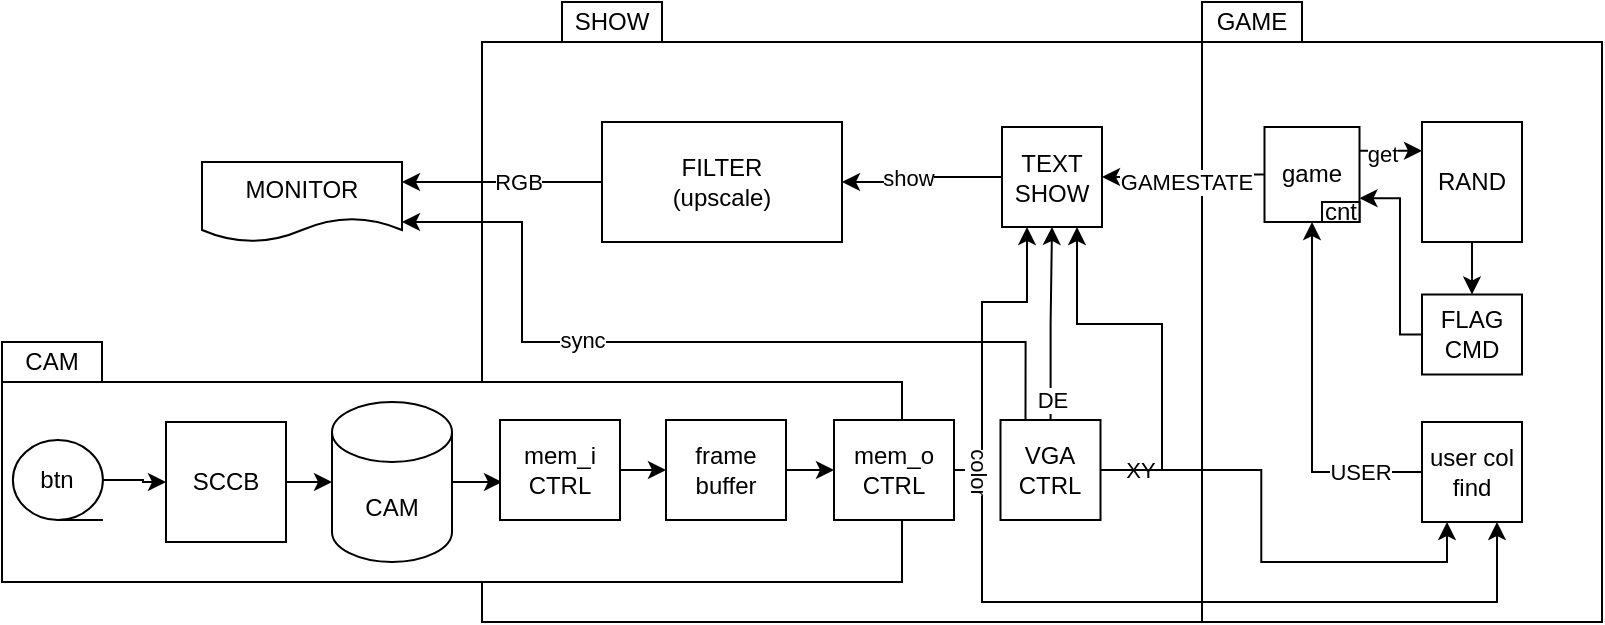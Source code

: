 <mxfile version="26.0.16" pages="4">
  <diagram name="Project design" id="kElGSkMAbv3EU4sqKfQY">
    <mxGraphModel dx="546" dy="814" grid="1" gridSize="10" guides="1" tooltips="1" connect="1" arrows="1" fold="1" page="1" pageScale="1" pageWidth="1169" pageHeight="827" math="0" shadow="0">
      <root>
        <mxCell id="0" />
        <mxCell id="1" parent="0" />
        <mxCell id="KnCSfzyHLcKwRSGV5Z2i-4" value="" style="rounded=0;whiteSpace=wrap;html=1;" parent="1" vertex="1">
          <mxGeometry x="320" y="190" width="360" height="290" as="geometry" />
        </mxCell>
        <mxCell id="4YWPGZYzfikYWuKdy2oT-1" value="" style="rounded=0;whiteSpace=wrap;html=1;" parent="1" vertex="1">
          <mxGeometry x="680" y="190" width="200" height="290" as="geometry" />
        </mxCell>
        <mxCell id="4YWPGZYzfikYWuKdy2oT-10" value="MONITOR" style="shape=document;whiteSpace=wrap;html=1;boundedLbl=1;" parent="1" vertex="1">
          <mxGeometry x="180" y="250" width="100" height="40" as="geometry" />
        </mxCell>
        <mxCell id="4YWPGZYzfikYWuKdy2oT-14" style="edgeStyle=orthogonalEdgeStyle;rounded=0;orthogonalLoop=1;jettySize=auto;html=1;exitX=0.5;exitY=1;exitDx=0;exitDy=0;" parent="1" edge="1">
          <mxGeometry relative="1" as="geometry">
            <mxPoint x="570.45" y="310" as="sourcePoint" />
            <mxPoint x="570.45" y="310" as="targetPoint" />
          </mxGeometry>
        </mxCell>
        <mxCell id="4YWPGZYzfikYWuKdy2oT-35" value="" style="edgeStyle=orthogonalEdgeStyle;rounded=0;orthogonalLoop=1;jettySize=auto;html=1;entryX=1;entryY=0.25;entryDx=0;entryDy=0;" parent="1" source="G2Q2ZaVH8uB0qnJ5T0fh-53" target="4YWPGZYzfikYWuKdy2oT-10" edge="1">
          <mxGeometry relative="1" as="geometry" />
        </mxCell>
        <mxCell id="up6RSIX6B1jl-hFEgIoH-17" value="RGB" style="edgeLabel;html=1;align=center;verticalAlign=middle;resizable=0;points=[];" parent="4YWPGZYzfikYWuKdy2oT-35" vertex="1" connectable="0">
          <mxGeometry x="-0.164" relative="1" as="geometry">
            <mxPoint as="offset" />
          </mxGeometry>
        </mxCell>
        <mxCell id="G2Q2ZaVH8uB0qnJ5T0fh-64" style="edgeStyle=orthogonalEdgeStyle;rounded=0;orthogonalLoop=1;jettySize=auto;html=1;entryX=0.25;entryY=1;entryDx=0;entryDy=0;" parent="1" source="4YWPGZYzfikYWuKdy2oT-30" target="G2Q2ZaVH8uB0qnJ5T0fh-13" edge="1">
          <mxGeometry relative="1" as="geometry" />
        </mxCell>
        <mxCell id="G2Q2ZaVH8uB0qnJ5T0fh-65" value="XY" style="edgeLabel;html=1;align=center;verticalAlign=middle;resizable=0;points=[];" parent="G2Q2ZaVH8uB0qnJ5T0fh-64" vertex="1" connectable="0">
          <mxGeometry x="-0.884" relative="1" as="geometry">
            <mxPoint x="5" as="offset" />
          </mxGeometry>
        </mxCell>
        <mxCell id="G2Q2ZaVH8uB0qnJ5T0fh-66" style="edgeStyle=orthogonalEdgeStyle;rounded=0;orthogonalLoop=1;jettySize=auto;html=1;entryX=0.5;entryY=1;entryDx=0;entryDy=0;" parent="1" source="4YWPGZYzfikYWuKdy2oT-30" target="G2Q2ZaVH8uB0qnJ5T0fh-40" edge="1">
          <mxGeometry relative="1" as="geometry" />
        </mxCell>
        <mxCell id="G2Q2ZaVH8uB0qnJ5T0fh-67" value="DE" style="edgeLabel;html=1;align=center;verticalAlign=middle;resizable=0;points=[];" parent="G2Q2ZaVH8uB0qnJ5T0fh-66" vertex="1" connectable="0">
          <mxGeometry x="-0.377" relative="1" as="geometry">
            <mxPoint y="20" as="offset" />
          </mxGeometry>
        </mxCell>
        <mxCell id="G2Q2ZaVH8uB0qnJ5T0fh-87" style="edgeStyle=orthogonalEdgeStyle;rounded=0;orthogonalLoop=1;jettySize=auto;html=1;entryX=0.75;entryY=1;entryDx=0;entryDy=0;" parent="1" source="4YWPGZYzfikYWuKdy2oT-30" target="G2Q2ZaVH8uB0qnJ5T0fh-40" edge="1">
          <mxGeometry relative="1" as="geometry">
            <Array as="points">
              <mxPoint x="660" y="404" />
              <mxPoint x="660" y="331" />
              <mxPoint x="618" y="331" />
            </Array>
          </mxGeometry>
        </mxCell>
        <mxCell id="up6RSIX6B1jl-hFEgIoH-15" style="edgeStyle=orthogonalEdgeStyle;rounded=0;orthogonalLoop=1;jettySize=auto;html=1;exitX=0.25;exitY=0;exitDx=0;exitDy=0;entryX=1;entryY=0.75;entryDx=0;entryDy=0;" parent="1" source="4YWPGZYzfikYWuKdy2oT-30" target="4YWPGZYzfikYWuKdy2oT-10" edge="1">
          <mxGeometry relative="1" as="geometry">
            <Array as="points">
              <mxPoint x="592" y="340" />
              <mxPoint x="340" y="340" />
              <mxPoint x="340" y="280" />
            </Array>
          </mxGeometry>
        </mxCell>
        <mxCell id="up6RSIX6B1jl-hFEgIoH-16" value="sync" style="edgeLabel;html=1;align=center;verticalAlign=middle;resizable=0;points=[];" parent="up6RSIX6B1jl-hFEgIoH-15" vertex="1" connectable="0">
          <mxGeometry x="0.415" y="-1" relative="1" as="geometry">
            <mxPoint x="29" as="offset" />
          </mxGeometry>
        </mxCell>
        <mxCell id="4YWPGZYzfikYWuKdy2oT-30" value="VGA&lt;div&gt;CTRL&lt;/div&gt;" style="whiteSpace=wrap;html=1;aspect=fixed;" parent="1" vertex="1">
          <mxGeometry x="579.25" y="379" width="50" height="50" as="geometry" />
        </mxCell>
        <mxCell id="G2Q2ZaVH8uB0qnJ5T0fh-36" style="edgeStyle=orthogonalEdgeStyle;rounded=0;orthogonalLoop=1;jettySize=auto;html=1;entryX=0.5;entryY=1;entryDx=0;entryDy=0;" parent="1" source="G2Q2ZaVH8uB0qnJ5T0fh-13" target="G2Q2ZaVH8uB0qnJ5T0fh-35" edge="1">
          <mxGeometry relative="1" as="geometry" />
        </mxCell>
        <mxCell id="G2Q2ZaVH8uB0qnJ5T0fh-46" value="USER" style="edgeLabel;html=1;align=center;verticalAlign=middle;resizable=0;points=[];" parent="G2Q2ZaVH8uB0qnJ5T0fh-36" vertex="1" connectable="0">
          <mxGeometry x="-0.347" y="-3" relative="1" as="geometry">
            <mxPoint x="21" y="4" as="offset" />
          </mxGeometry>
        </mxCell>
        <mxCell id="G2Q2ZaVH8uB0qnJ5T0fh-13" value="user col&lt;div&gt;find&lt;/div&gt;" style="whiteSpace=wrap;html=1;aspect=fixed;" parent="1" vertex="1">
          <mxGeometry x="790" y="380" width="50" height="50" as="geometry" />
        </mxCell>
        <mxCell id="G2Q2ZaVH8uB0qnJ5T0fh-31" value="" style="edgeStyle=orthogonalEdgeStyle;rounded=0;orthogonalLoop=1;jettySize=auto;html=1;" parent="1" source="4YWPGZYzfikYWuKdy2oT-3" target="G2Q2ZaVH8uB0qnJ5T0fh-30" edge="1">
          <mxGeometry relative="1" as="geometry" />
        </mxCell>
        <mxCell id="4YWPGZYzfikYWuKdy2oT-3" value="RAND" style="rounded=0;whiteSpace=wrap;html=1;" parent="1" vertex="1">
          <mxGeometry x="790" y="230" width="50" height="60" as="geometry" />
        </mxCell>
        <mxCell id="G2Q2ZaVH8uB0qnJ5T0fh-42" style="edgeStyle=orthogonalEdgeStyle;rounded=0;orthogonalLoop=1;jettySize=auto;html=1;entryX=1;entryY=0.75;entryDx=0;entryDy=0;" parent="1" source="G2Q2ZaVH8uB0qnJ5T0fh-30" target="G2Q2ZaVH8uB0qnJ5T0fh-35" edge="1">
          <mxGeometry relative="1" as="geometry">
            <Array as="points">
              <mxPoint x="779" y="336" />
              <mxPoint x="779" y="268" />
            </Array>
          </mxGeometry>
        </mxCell>
        <mxCell id="G2Q2ZaVH8uB0qnJ5T0fh-30" value="FLAG&lt;br&gt;CMD" style="rounded=0;whiteSpace=wrap;html=1;" parent="1" vertex="1">
          <mxGeometry x="790" y="316.25" width="50" height="40" as="geometry" />
        </mxCell>
        <mxCell id="G2Q2ZaVH8uB0qnJ5T0fh-43" value="" style="edgeStyle=orthogonalEdgeStyle;rounded=0;orthogonalLoop=1;jettySize=auto;html=1;entryX=1;entryY=0.5;entryDx=0;entryDy=0;" parent="1" source="G2Q2ZaVH8uB0qnJ5T0fh-35" target="G2Q2ZaVH8uB0qnJ5T0fh-40" edge="1">
          <mxGeometry relative="1" as="geometry" />
        </mxCell>
        <mxCell id="G2Q2ZaVH8uB0qnJ5T0fh-44" value="GAMESTATE" style="edgeLabel;html=1;align=center;verticalAlign=middle;resizable=0;points=[];" parent="G2Q2ZaVH8uB0qnJ5T0fh-43" vertex="1" connectable="0">
          <mxGeometry x="-0.045" y="1" relative="1" as="geometry">
            <mxPoint y="2" as="offset" />
          </mxGeometry>
        </mxCell>
        <mxCell id="G2Q2ZaVH8uB0qnJ5T0fh-71" style="edgeStyle=orthogonalEdgeStyle;rounded=0;orthogonalLoop=1;jettySize=auto;html=1;entryX=1;entryY=0.5;entryDx=0;entryDy=0;" parent="1" source="G2Q2ZaVH8uB0qnJ5T0fh-40" target="G2Q2ZaVH8uB0qnJ5T0fh-53" edge="1">
          <mxGeometry relative="1" as="geometry">
            <mxPoint x="530" y="260" as="targetPoint" />
          </mxGeometry>
        </mxCell>
        <mxCell id="G2Q2ZaVH8uB0qnJ5T0fh-72" value="show" style="edgeLabel;html=1;align=center;verticalAlign=middle;resizable=0;points=[];" parent="G2Q2ZaVH8uB0qnJ5T0fh-71" vertex="1" connectable="0">
          <mxGeometry x="-0.632" y="1" relative="1" as="geometry">
            <mxPoint x="-32" y="-1" as="offset" />
          </mxGeometry>
        </mxCell>
        <mxCell id="G2Q2ZaVH8uB0qnJ5T0fh-40" value="TEXT&lt;br&gt;SHOW" style="whiteSpace=wrap;html=1;aspect=fixed;" parent="1" vertex="1">
          <mxGeometry x="580" y="232.5" width="50" height="50" as="geometry" />
        </mxCell>
        <mxCell id="G2Q2ZaVH8uB0qnJ5T0fh-53" value="FILTER&lt;div&gt;(upscale)&lt;/div&gt;" style="rounded=0;whiteSpace=wrap;html=1;" parent="1" vertex="1">
          <mxGeometry x="380" y="230" width="120" height="60" as="geometry" />
        </mxCell>
        <mxCell id="G2Q2ZaVH8uB0qnJ5T0fh-75" style="edgeStyle=orthogonalEdgeStyle;rounded=0;orthogonalLoop=1;jettySize=auto;html=1;exitX=1;exitY=0.25;exitDx=0;exitDy=0;entryX=0;entryY=0.25;entryDx=0;entryDy=0;" parent="1" source="G2Q2ZaVH8uB0qnJ5T0fh-35" target="4YWPGZYzfikYWuKdy2oT-3" edge="1">
          <mxGeometry relative="1" as="geometry" />
        </mxCell>
        <mxCell id="G2Q2ZaVH8uB0qnJ5T0fh-76" value="get" style="edgeLabel;html=1;align=center;verticalAlign=middle;resizable=0;points=[];" parent="G2Q2ZaVH8uB0qnJ5T0fh-75" vertex="1" connectable="0">
          <mxGeometry x="-0.449" y="-1" relative="1" as="geometry">
            <mxPoint x="2" as="offset" />
          </mxGeometry>
        </mxCell>
        <mxCell id="G2Q2ZaVH8uB0qnJ5T0fh-77" value="" style="rounded=0;whiteSpace=wrap;html=1;" parent="1" vertex="1">
          <mxGeometry x="80" y="360" width="450" height="100" as="geometry" />
        </mxCell>
        <mxCell id="G2Q2ZaVH8uB0qnJ5T0fh-78" value="CAM" style="rounded=0;whiteSpace=wrap;html=1;" parent="1" vertex="1">
          <mxGeometry x="80" y="340" width="50" height="20" as="geometry" />
        </mxCell>
        <mxCell id="G2Q2ZaVH8uB0qnJ5T0fh-80" value="SCCB" style="whiteSpace=wrap;html=1;aspect=fixed;" parent="1" vertex="1">
          <mxGeometry x="162" y="380" width="60" height="60" as="geometry" />
        </mxCell>
        <mxCell id="G2Q2ZaVH8uB0qnJ5T0fh-84" value="" style="edgeStyle=orthogonalEdgeStyle;rounded=0;orthogonalLoop=1;jettySize=auto;html=1;" parent="1" source="G2Q2ZaVH8uB0qnJ5T0fh-81" target="G2Q2ZaVH8uB0qnJ5T0fh-80" edge="1">
          <mxGeometry relative="1" as="geometry" />
        </mxCell>
        <mxCell id="G2Q2ZaVH8uB0qnJ5T0fh-81" value="btn" style="shape=tapeData;whiteSpace=wrap;html=1;perimeter=ellipsePerimeter;" parent="1" vertex="1">
          <mxGeometry x="85.45" y="389" width="45" height="40" as="geometry" />
        </mxCell>
        <mxCell id="G2Q2ZaVH8uB0qnJ5T0fh-83" value="GAME" style="rounded=0;whiteSpace=wrap;html=1;" parent="1" vertex="1">
          <mxGeometry x="680" y="170" width="50" height="20" as="geometry" />
        </mxCell>
        <mxCell id="KnCSfzyHLcKwRSGV5Z2i-1" style="edgeStyle=orthogonalEdgeStyle;rounded=0;orthogonalLoop=1;jettySize=auto;html=1;entryX=0;entryY=0.5;entryDx=0;entryDy=0;" parent="1" source="G2Q2ZaVH8uB0qnJ5T0fh-85" edge="1">
          <mxGeometry relative="1" as="geometry">
            <mxPoint x="330" y="410" as="targetPoint" />
          </mxGeometry>
        </mxCell>
        <mxCell id="G2Q2ZaVH8uB0qnJ5T0fh-85" value="CAM" style="shape=cylinder3;whiteSpace=wrap;html=1;boundedLbl=1;backgroundOutline=1;size=15;" parent="1" vertex="1">
          <mxGeometry x="245" y="370" width="60" height="80" as="geometry" />
        </mxCell>
        <mxCell id="G2Q2ZaVH8uB0qnJ5T0fh-86" style="edgeStyle=orthogonalEdgeStyle;rounded=0;orthogonalLoop=1;jettySize=auto;html=1;exitX=1;exitY=0.5;exitDx=0;exitDy=0;entryX=0;entryY=0.5;entryDx=0;entryDy=0;entryPerimeter=0;" parent="1" source="G2Q2ZaVH8uB0qnJ5T0fh-80" target="G2Q2ZaVH8uB0qnJ5T0fh-85" edge="1">
          <mxGeometry relative="1" as="geometry" />
        </mxCell>
        <mxCell id="G2Q2ZaVH8uB0qnJ5T0fh-35" value="game" style="whiteSpace=wrap;html=1;aspect=fixed;" parent="1" vertex="1">
          <mxGeometry x="711.25" y="232.5" width="47.5" height="47.5" as="geometry" />
        </mxCell>
        <mxCell id="G2Q2ZaVH8uB0qnJ5T0fh-45" value="cnt" style="rounded=0;whiteSpace=wrap;html=1;" parent="1" vertex="1">
          <mxGeometry x="740" y="270" width="18.75" height="10" as="geometry" />
        </mxCell>
        <mxCell id="KnCSfzyHLcKwRSGV5Z2i-5" value="SHOW" style="rounded=0;whiteSpace=wrap;html=1;" parent="1" vertex="1">
          <mxGeometry x="360" y="170" width="50" height="20" as="geometry" />
        </mxCell>
        <mxCell id="up6RSIX6B1jl-hFEgIoH-14" style="edgeStyle=orthogonalEdgeStyle;rounded=0;orthogonalLoop=1;jettySize=auto;html=1;entryX=0.75;entryY=1;entryDx=0;entryDy=0;" parent="1" source="up6RSIX6B1jl-hFEgIoH-5" target="G2Q2ZaVH8uB0qnJ5T0fh-13" edge="1">
          <mxGeometry relative="1" as="geometry">
            <Array as="points">
              <mxPoint x="570" y="404" />
              <mxPoint x="570" y="470" />
              <mxPoint x="827" y="470" />
            </Array>
          </mxGeometry>
        </mxCell>
        <mxCell id="up6RSIX6B1jl-hFEgIoH-18" style="edgeStyle=orthogonalEdgeStyle;rounded=0;orthogonalLoop=1;jettySize=auto;html=1;entryX=0.25;entryY=1;entryDx=0;entryDy=0;" parent="1" source="up6RSIX6B1jl-hFEgIoH-5" target="G2Q2ZaVH8uB0qnJ5T0fh-40" edge="1">
          <mxGeometry relative="1" as="geometry">
            <Array as="points">
              <mxPoint x="570" y="404" />
              <mxPoint x="570" y="320" />
              <mxPoint x="593" y="320" />
            </Array>
          </mxGeometry>
        </mxCell>
        <mxCell id="up6RSIX6B1jl-hFEgIoH-19" value="color" style="edgeLabel;html=1;align=center;verticalAlign=middle;resizable=0;points=[];rotation=90;" parent="up6RSIX6B1jl-hFEgIoH-18" vertex="1" connectable="0">
          <mxGeometry x="-0.844" y="-3" relative="1" as="geometry">
            <mxPoint y="-2" as="offset" />
          </mxGeometry>
        </mxCell>
        <mxCell id="up6RSIX6B1jl-hFEgIoH-5" value="mem_o&lt;div&gt;CTRL&lt;/div&gt;" style="rounded=0;whiteSpace=wrap;html=1;" parent="1" vertex="1">
          <mxGeometry x="496" y="379" width="60" height="50" as="geometry" />
        </mxCell>
        <mxCell id="up6RSIX6B1jl-hFEgIoH-8" value="" style="edgeStyle=orthogonalEdgeStyle;rounded=0;orthogonalLoop=1;jettySize=auto;html=1;" parent="1" source="up6RSIX6B1jl-hFEgIoH-6" target="up6RSIX6B1jl-hFEgIoH-7" edge="1">
          <mxGeometry relative="1" as="geometry" />
        </mxCell>
        <mxCell id="up6RSIX6B1jl-hFEgIoH-6" value="mem_i&lt;div&gt;CTRL&lt;/div&gt;" style="rounded=0;whiteSpace=wrap;html=1;" parent="1" vertex="1">
          <mxGeometry x="329" y="379" width="60" height="50" as="geometry" />
        </mxCell>
        <mxCell id="up6RSIX6B1jl-hFEgIoH-9" value="" style="edgeStyle=orthogonalEdgeStyle;rounded=0;orthogonalLoop=1;jettySize=auto;html=1;" parent="1" source="up6RSIX6B1jl-hFEgIoH-7" target="up6RSIX6B1jl-hFEgIoH-5" edge="1">
          <mxGeometry relative="1" as="geometry" />
        </mxCell>
        <mxCell id="up6RSIX6B1jl-hFEgIoH-7" value="frame&lt;div&gt;buffer&lt;/div&gt;" style="rounded=0;whiteSpace=wrap;html=1;" parent="1" vertex="1">
          <mxGeometry x="412" y="379" width="60" height="50" as="geometry" />
        </mxCell>
      </root>
    </mxGraphModel>
  </diagram>
  <diagram id="xk4uSyEgmq1cCAh_npNl" name="FLAG_CMD">
    <mxGraphModel dx="634" dy="950" grid="1" gridSize="10" guides="1" tooltips="1" connect="1" arrows="1" fold="1" page="1" pageScale="1" pageWidth="1169" pageHeight="827" math="0" shadow="0">
      <root>
        <mxCell id="0" />
        <mxCell id="1" parent="0" />
        <mxCell id="w-Hh4x5KEpf7_Oj2bc5N-1" value="" style="shape=table;startSize=0;container=1;collapsible=0;childLayout=tableLayout;" vertex="1" parent="1">
          <mxGeometry x="70" y="50" width="480" height="40" as="geometry" />
        </mxCell>
        <mxCell id="w-Hh4x5KEpf7_Oj2bc5N-2" value="" style="shape=tableRow;horizontal=0;startSize=0;swimlaneHead=0;swimlaneBody=0;strokeColor=inherit;top=0;left=0;bottom=0;right=0;collapsible=0;dropTarget=0;fillColor=none;points=[[0,0.5],[1,0.5]];portConstraint=eastwest;" vertex="1" parent="w-Hh4x5KEpf7_Oj2bc5N-1">
          <mxGeometry width="480" height="40" as="geometry" />
        </mxCell>
        <mxCell id="w-Hh4x5KEpf7_Oj2bc5N-3" value="7" style="shape=partialRectangle;html=1;whiteSpace=wrap;connectable=0;strokeColor=inherit;overflow=hidden;fillColor=none;top=0;left=0;bottom=0;right=0;pointerEvents=1;" vertex="1" parent="w-Hh4x5KEpf7_Oj2bc5N-2">
          <mxGeometry width="60" height="40" as="geometry">
            <mxRectangle width="60" height="40" as="alternateBounds" />
          </mxGeometry>
        </mxCell>
        <mxCell id="w-Hh4x5KEpf7_Oj2bc5N-4" value="6" style="shape=partialRectangle;html=1;whiteSpace=wrap;connectable=0;strokeColor=inherit;overflow=hidden;fillColor=none;top=0;left=0;bottom=0;right=0;pointerEvents=1;" vertex="1" parent="w-Hh4x5KEpf7_Oj2bc5N-2">
          <mxGeometry x="60" width="60" height="40" as="geometry">
            <mxRectangle width="60" height="40" as="alternateBounds" />
          </mxGeometry>
        </mxCell>
        <mxCell id="w-Hh4x5KEpf7_Oj2bc5N-5" value="5" style="shape=partialRectangle;html=1;whiteSpace=wrap;connectable=0;strokeColor=inherit;overflow=hidden;fillColor=none;top=0;left=0;bottom=0;right=0;pointerEvents=1;" vertex="1" parent="w-Hh4x5KEpf7_Oj2bc5N-2">
          <mxGeometry x="120" width="60" height="40" as="geometry">
            <mxRectangle width="60" height="40" as="alternateBounds" />
          </mxGeometry>
        </mxCell>
        <mxCell id="w-Hh4x5KEpf7_Oj2bc5N-6" value="4" style="shape=partialRectangle;html=1;whiteSpace=wrap;connectable=0;strokeColor=inherit;overflow=hidden;fillColor=none;top=0;left=0;bottom=0;right=0;pointerEvents=1;" vertex="1" parent="w-Hh4x5KEpf7_Oj2bc5N-2">
          <mxGeometry x="180" width="60" height="40" as="geometry">
            <mxRectangle width="60" height="40" as="alternateBounds" />
          </mxGeometry>
        </mxCell>
        <mxCell id="w-Hh4x5KEpf7_Oj2bc5N-7" value="3" style="shape=partialRectangle;html=1;whiteSpace=wrap;connectable=0;strokeColor=inherit;overflow=hidden;fillColor=none;top=0;left=0;bottom=0;right=0;pointerEvents=1;" vertex="1" parent="w-Hh4x5KEpf7_Oj2bc5N-2">
          <mxGeometry x="240" width="60" height="40" as="geometry">
            <mxRectangle width="60" height="40" as="alternateBounds" />
          </mxGeometry>
        </mxCell>
        <mxCell id="w-Hh4x5KEpf7_Oj2bc5N-8" value="2" style="shape=partialRectangle;html=1;whiteSpace=wrap;connectable=0;strokeColor=inherit;overflow=hidden;fillColor=none;top=0;left=0;bottom=0;right=0;pointerEvents=1;" vertex="1" parent="w-Hh4x5KEpf7_Oj2bc5N-2">
          <mxGeometry x="300" width="60" height="40" as="geometry">
            <mxRectangle width="60" height="40" as="alternateBounds" />
          </mxGeometry>
        </mxCell>
        <mxCell id="w-Hh4x5KEpf7_Oj2bc5N-9" value="1" style="shape=partialRectangle;html=1;whiteSpace=wrap;connectable=0;strokeColor=inherit;overflow=hidden;fillColor=none;top=0;left=0;bottom=0;right=0;pointerEvents=1;" vertex="1" parent="w-Hh4x5KEpf7_Oj2bc5N-2">
          <mxGeometry x="360" width="60" height="40" as="geometry">
            <mxRectangle width="60" height="40" as="alternateBounds" />
          </mxGeometry>
        </mxCell>
        <mxCell id="w-Hh4x5KEpf7_Oj2bc5N-10" value="0" style="shape=partialRectangle;html=1;whiteSpace=wrap;connectable=0;strokeColor=inherit;overflow=hidden;fillColor=none;top=0;left=0;bottom=0;right=0;pointerEvents=1;" vertex="1" parent="w-Hh4x5KEpf7_Oj2bc5N-2">
          <mxGeometry x="420" width="60" height="40" as="geometry">
            <mxRectangle width="60" height="40" as="alternateBounds" />
          </mxGeometry>
        </mxCell>
        <mxCell id="w-Hh4x5KEpf7_Oj2bc5N-11" value="" style="shape=crossbar;whiteSpace=wrap;html=1;rounded=1;" vertex="1" parent="1">
          <mxGeometry x="70" y="20" width="240" height="20" as="geometry" />
        </mxCell>
        <mxCell id="w-Hh4x5KEpf7_Oj2bc5N-12" value="" style="shape=crossbar;whiteSpace=wrap;html=1;rounded=1;" vertex="1" parent="1">
          <mxGeometry x="310" y="20" width="240" height="20" as="geometry" />
        </mxCell>
        <mxCell id="w-Hh4x5KEpf7_Oj2bc5N-13" value="COL1" style="text;html=1;align=center;verticalAlign=middle;whiteSpace=wrap;rounded=0;" vertex="1" parent="1">
          <mxGeometry x="160" y="10" width="60" height="30" as="geometry" />
        </mxCell>
        <mxCell id="w-Hh4x5KEpf7_Oj2bc5N-14" value="COL0" style="text;html=1;align=center;verticalAlign=middle;whiteSpace=wrap;rounded=0;" vertex="1" parent="1">
          <mxGeometry x="400" y="10" width="60" height="30" as="geometry" />
        </mxCell>
        <mxCell id="w-Hh4x5KEpf7_Oj2bc5N-15" value="RAND_BIT" style="text;html=1;align=center;verticalAlign=middle;whiteSpace=wrap;rounded=0;" vertex="1" parent="1">
          <mxGeometry x="10" y="55" width="60" height="30" as="geometry" />
        </mxCell>
      </root>
    </mxGraphModel>
  </diagram>
  <diagram id="F5zCU3XO2FYn4Zpgm0i5" name="ColorFind algorithm">
    <mxGraphModel dx="546" dy="819" grid="1" gridSize="10" guides="1" tooltips="1" connect="1" arrows="1" fold="1" page="1" pageScale="1" pageWidth="1169" pageHeight="827" math="0" shadow="0">
      <root>
        <mxCell id="0" />
        <mxCell id="1" parent="0" />
        <mxCell id="TDQZAbqHuhFEglIR7dy7-3" value="" style="edgeStyle=orthogonalEdgeStyle;rounded=0;orthogonalLoop=1;jettySize=auto;html=1;" edge="1" parent="1" source="TDQZAbqHuhFEglIR7dy7-1" target="TDQZAbqHuhFEglIR7dy7-2">
          <mxGeometry relative="1" as="geometry" />
        </mxCell>
        <mxCell id="TDQZAbqHuhFEglIR7dy7-5" value="" style="edgeStyle=orthogonalEdgeStyle;rounded=0;orthogonalLoop=1;jettySize=auto;html=1;" edge="1" parent="1" source="TDQZAbqHuhFEglIR7dy7-1" target="TDQZAbqHuhFEglIR7dy7-4">
          <mxGeometry relative="1" as="geometry" />
        </mxCell>
        <mxCell id="TDQZAbqHuhFEglIR7dy7-1" value="color == tar0" style="rhombus;whiteSpace=wrap;html=1;" vertex="1" parent="1">
          <mxGeometry x="60" y="30" width="90" height="60" as="geometry" />
        </mxCell>
        <mxCell id="TDQZAbqHuhFEglIR7dy7-7" value="" style="edgeStyle=orthogonalEdgeStyle;rounded=0;orthogonalLoop=1;jettySize=auto;html=1;" edge="1" parent="1" source="TDQZAbqHuhFEglIR7dy7-2" target="TDQZAbqHuhFEglIR7dy7-6">
          <mxGeometry relative="1" as="geometry" />
        </mxCell>
        <mxCell id="TDQZAbqHuhFEglIR7dy7-8" style="edgeStyle=orthogonalEdgeStyle;rounded=0;orthogonalLoop=1;jettySize=auto;html=1;entryX=0.5;entryY=0;entryDx=0;entryDy=0;" edge="1" parent="1" source="TDQZAbqHuhFEglIR7dy7-2" target="TDQZAbqHuhFEglIR7dy7-1">
          <mxGeometry relative="1" as="geometry">
            <Array as="points">
              <mxPoint x="105" y="210" />
              <mxPoint x="40" y="210" />
              <mxPoint x="40" y="10" />
              <mxPoint x="105" y="10" />
            </Array>
          </mxGeometry>
        </mxCell>
        <mxCell id="TDQZAbqHuhFEglIR7dy7-2" value="color == tar0" style="rhombus;whiteSpace=wrap;html=1;" vertex="1" parent="1">
          <mxGeometry x="60" y="130" width="90" height="60" as="geometry" />
        </mxCell>
        <mxCell id="TDQZAbqHuhFEglIR7dy7-4" value="tar_adr0 = ADDR" style="rounded=0;whiteSpace=wrap;html=1;" vertex="1" parent="1">
          <mxGeometry x="170" y="50" width="100" height="20" as="geometry" />
        </mxCell>
        <mxCell id="TDQZAbqHuhFEglIR7dy7-6" value="tar_adr1 = ADDR" style="rounded=0;whiteSpace=wrap;html=1;" vertex="1" parent="1">
          <mxGeometry x="170" y="150" width="100" height="20" as="geometry" />
        </mxCell>
      </root>
    </mxGraphModel>
  </diagram>
  <diagram id="26jYmC3FM9tGP6uNOe8C" name="game_module FSM">
    <mxGraphModel dx="546" dy="819" grid="1" gridSize="10" guides="1" tooltips="1" connect="1" arrows="1" fold="1" page="1" pageScale="1" pageWidth="1169" pageHeight="827" math="0" shadow="0">
      <root>
        <mxCell id="0" />
        <mxCell id="1" parent="0" />
        <mxCell id="04GNreI0ZV4HzV1aYyLr-5" value="" style="edgeStyle=orthogonalEdgeStyle;rounded=0;orthogonalLoop=1;jettySize=auto;html=1;" edge="1" parent="1" source="04GNreI0ZV4HzV1aYyLr-1" target="04GNreI0ZV4HzV1aYyLr-2">
          <mxGeometry relative="1" as="geometry" />
        </mxCell>
        <mxCell id="04GNreI0ZV4HzV1aYyLr-8" value="start" style="edgeLabel;html=1;align=center;verticalAlign=middle;resizable=0;points=[];" vertex="1" connectable="0" parent="04GNreI0ZV4HzV1aYyLr-5">
          <mxGeometry x="-0.166" y="-2" relative="1" as="geometry">
            <mxPoint x="1" y="-2" as="offset" />
          </mxGeometry>
        </mxCell>
        <mxCell id="04GNreI0ZV4HzV1aYyLr-1" value="IDLE" style="ellipse;whiteSpace=wrap;html=1;aspect=fixed;" vertex="1" parent="1">
          <mxGeometry x="60" y="80" width="80" height="80" as="geometry" />
        </mxCell>
        <mxCell id="04GNreI0ZV4HzV1aYyLr-6" value="" style="edgeStyle=orthogonalEdgeStyle;rounded=0;orthogonalLoop=1;jettySize=auto;html=1;" edge="1" parent="1" source="04GNreI0ZV4HzV1aYyLr-2" target="04GNreI0ZV4HzV1aYyLr-3">
          <mxGeometry relative="1" as="geometry" />
        </mxCell>
        <mxCell id="04GNreI0ZV4HzV1aYyLr-7" value="fail" style="edgeLabel;html=1;align=center;verticalAlign=middle;resizable=0;points=[];" vertex="1" connectable="0" parent="04GNreI0ZV4HzV1aYyLr-6">
          <mxGeometry x="-0.251" y="1" relative="1" as="geometry">
            <mxPoint as="offset" />
          </mxGeometry>
        </mxCell>
        <mxCell id="04GNreI0ZV4HzV1aYyLr-2" value="GAME" style="ellipse;whiteSpace=wrap;html=1;aspect=fixed;" vertex="1" parent="1">
          <mxGeometry x="200" y="80" width="80" height="80" as="geometry" />
        </mxCell>
        <mxCell id="04GNreI0ZV4HzV1aYyLr-4" style="edgeStyle=orthogonalEdgeStyle;rounded=0;orthogonalLoop=1;jettySize=auto;html=1;exitX=0.5;exitY=0;exitDx=0;exitDy=0;entryX=0.5;entryY=0;entryDx=0;entryDy=0;" edge="1" parent="1" source="04GNreI0ZV4HzV1aYyLr-3" target="04GNreI0ZV4HzV1aYyLr-1">
          <mxGeometry relative="1" as="geometry">
            <Array as="points">
              <mxPoint x="380" y="20" />
              <mxPoint x="100" y="20" />
            </Array>
          </mxGeometry>
        </mxCell>
        <mxCell id="04GNreI0ZV4HzV1aYyLr-3" value="OVER" style="ellipse;whiteSpace=wrap;html=1;aspect=fixed;" vertex="1" parent="1">
          <mxGeometry x="340" y="80" width="80" height="80" as="geometry" />
        </mxCell>
        <mxCell id="04GNreI0ZV4HzV1aYyLr-10" style="edgeStyle=orthogonalEdgeStyle;rounded=0;orthogonalLoop=1;jettySize=auto;html=1;exitX=1;exitY=0;exitDx=0;exitDy=0;entryX=0;entryY=0;entryDx=0;entryDy=0;" edge="1" parent="1" source="04GNreI0ZV4HzV1aYyLr-2" target="04GNreI0ZV4HzV1aYyLr-2">
          <mxGeometry relative="1" as="geometry">
            <Array as="points">
              <mxPoint x="268" y="60" />
              <mxPoint x="212" y="60" />
            </Array>
          </mxGeometry>
        </mxCell>
        <mxCell id="04GNreI0ZV4HzV1aYyLr-11" value="pass" style="edgeLabel;html=1;align=center;verticalAlign=middle;resizable=0;points=[];" vertex="1" connectable="0" parent="04GNreI0ZV4HzV1aYyLr-10">
          <mxGeometry x="0.053" y="1" relative="1" as="geometry">
            <mxPoint x="3" as="offset" />
          </mxGeometry>
        </mxCell>
        <mxCell id="soJwNbicvrnb0Ap5dQ8f-2" value="counter" style="rounded=0;whiteSpace=wrap;html=1;" vertex="1" parent="1">
          <mxGeometry x="200" y="130" width="40" height="20" as="geometry" />
        </mxCell>
      </root>
    </mxGraphModel>
  </diagram>
</mxfile>
